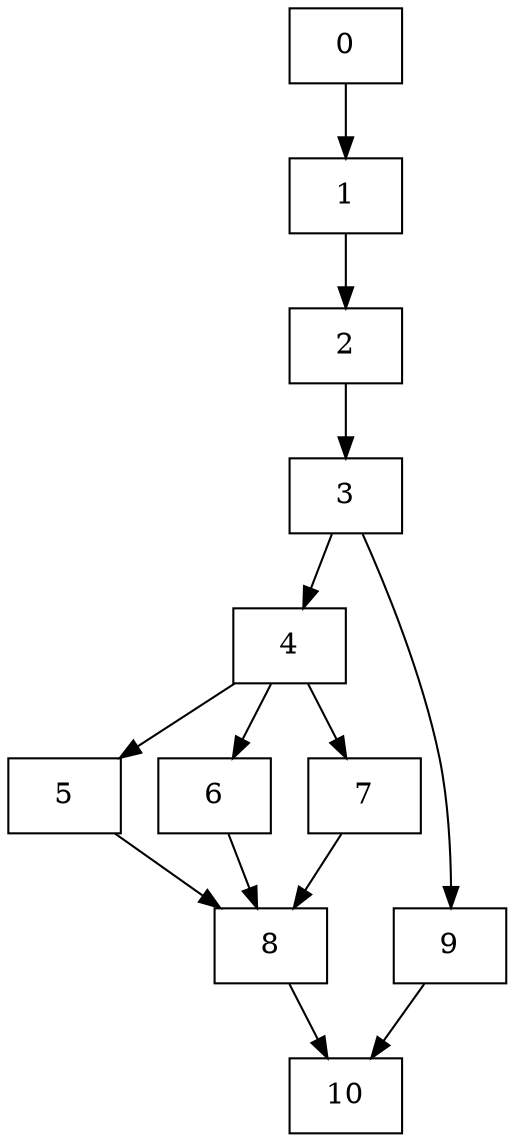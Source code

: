 digraph G {
  0 [shape=box, ];
  1 [shape=box, ];
  2 [shape=box, ];
  3 [shape=box, ];
  4 [shape=box, ];
  5 [shape=box, ];
  6 [shape=box, ];
  7 [shape=box, ];
  8 [shape=box, ];
  9 [shape=box, ];
  10 [shape=box, ];
  
  
  0 -> 1;
  1 -> 2;
  2 -> 3;
  3 -> 4;
  3 -> 9;
  4 -> 5;
  4 -> 6;
  4 -> 7;
  5 -> 8;
  6 -> 8;
  7 -> 8;
  8 -> 10;
  9 -> 10;
  
  }